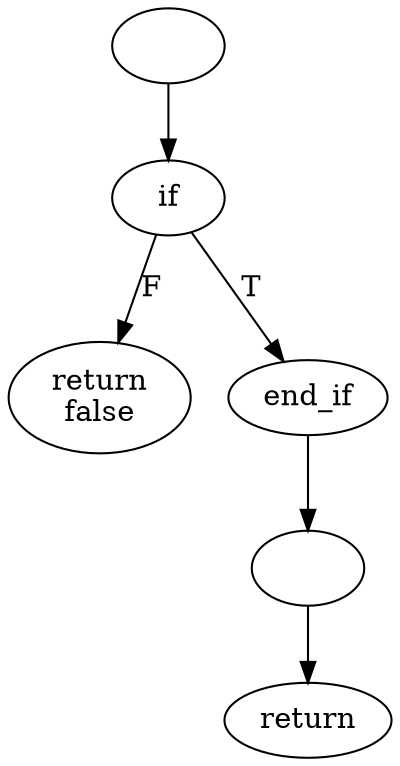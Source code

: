 digraph G {
    a -> if;
    if -> b [label=F];
    if -> end_if [label=T];
    end_if -> c;
    c -> return;

    a [label = ""];
    b [label = "return\nfalse"]
    c [label = ""];
}
